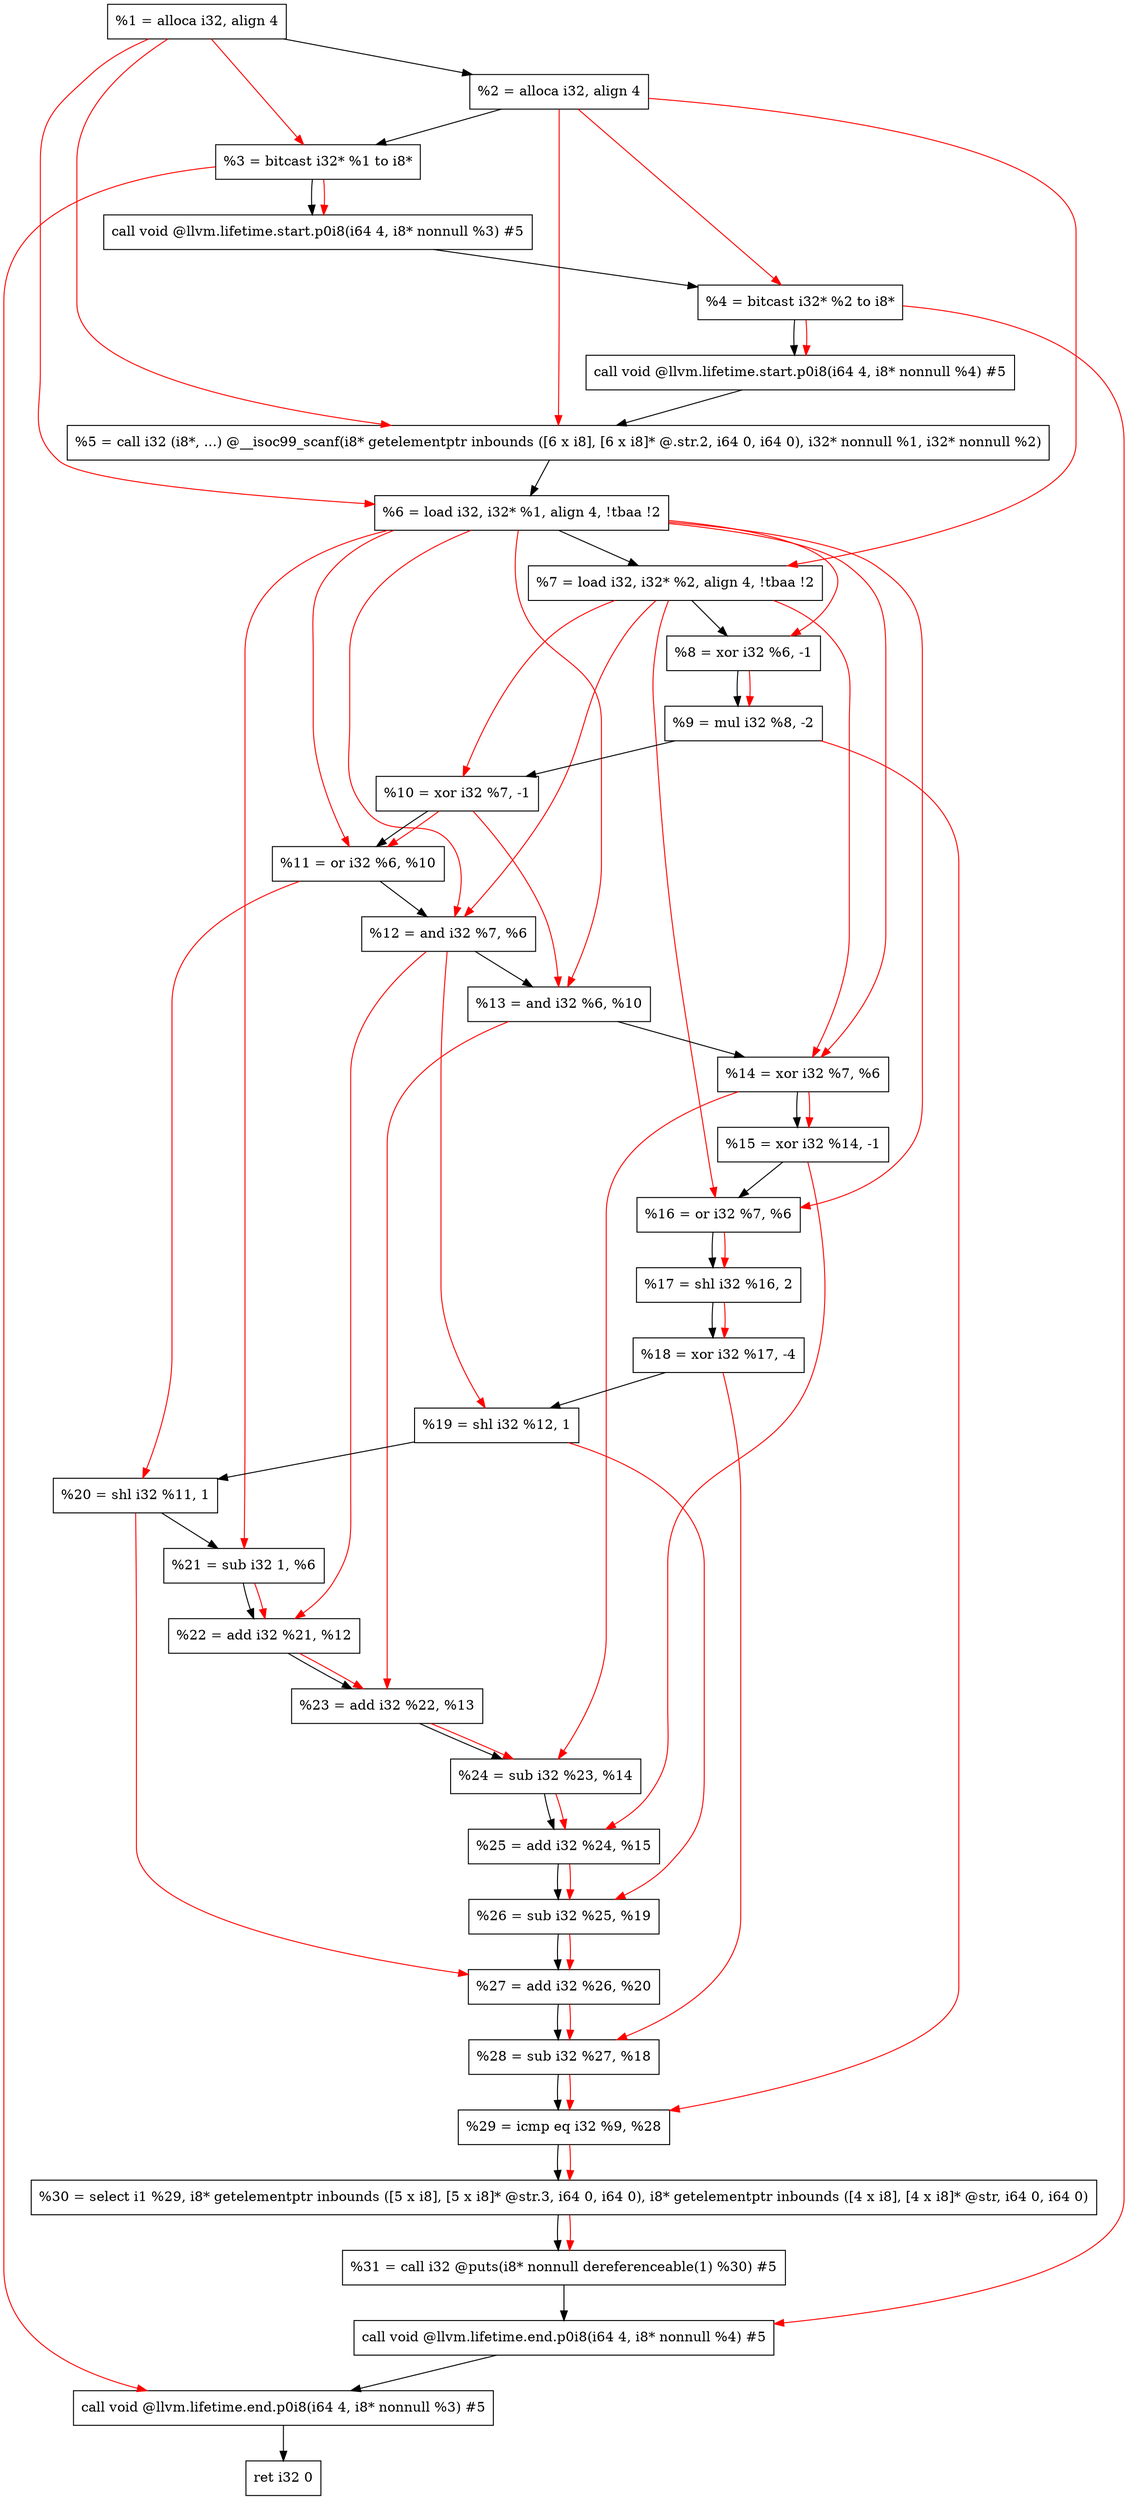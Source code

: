 digraph "DFG for'main' function" {
	Node0x12f6be8[shape=record, label="  %1 = alloca i32, align 4"];
	Node0x12f6c68[shape=record, label="  %2 = alloca i32, align 4"];
	Node0x12f6cf8[shape=record, label="  %3 = bitcast i32* %1 to i8*"];
	Node0x12f7158[shape=record, label="  call void @llvm.lifetime.start.p0i8(i64 4, i8* nonnull %3) #5"];
	Node0x12f7238[shape=record, label="  %4 = bitcast i32* %2 to i8*"];
	Node0x12f7358[shape=record, label="  call void @llvm.lifetime.start.p0i8(i64 4, i8* nonnull %4) #5"];
	Node0x12f7590[shape=record, label="  %5 = call i32 (i8*, ...) @__isoc99_scanf(i8* getelementptr inbounds ([6 x i8], [6 x i8]* @.str.2, i64 0, i64 0), i32* nonnull %1, i32* nonnull %2)"];
	Node0x12f7648[shape=record, label="  %6 = load i32, i32* %1, align 4, !tbaa !2"];
	Node0x12f85b8[shape=record, label="  %7 = load i32, i32* %2, align 4, !tbaa !2"];
	Node0x12f8c40[shape=record, label="  %8 = xor i32 %6, -1"];
	Node0x12f8cb0[shape=record, label="  %9 = mul i32 %8, -2"];
	Node0x12f8d20[shape=record, label="  %10 = xor i32 %7, -1"];
	Node0x12f8d90[shape=record, label="  %11 = or i32 %6, %10"];
	Node0x12f8e00[shape=record, label="  %12 = and i32 %7, %6"];
	Node0x12f8e70[shape=record, label="  %13 = and i32 %6, %10"];
	Node0x12f8ee0[shape=record, label="  %14 = xor i32 %7, %6"];
	Node0x12f8f50[shape=record, label="  %15 = xor i32 %14, -1"];
	Node0x12f8fc0[shape=record, label="  %16 = or i32 %7, %6"];
	Node0x12f9030[shape=record, label="  %17 = shl i32 %16, 2"];
	Node0x12f90a0[shape=record, label="  %18 = xor i32 %17, -4"];
	Node0x12f9110[shape=record, label="  %19 = shl i32 %12, 1"];
	Node0x12f9180[shape=record, label="  %20 = shl i32 %11, 1"];
	Node0x12f91f0[shape=record, label="  %21 = sub i32 1, %6"];
	Node0x12f9260[shape=record, label="  %22 = add i32 %21, %12"];
	Node0x12f92d0[shape=record, label="  %23 = add i32 %22, %13"];
	Node0x12f9340[shape=record, label="  %24 = sub i32 %23, %14"];
	Node0x12f93b0[shape=record, label="  %25 = add i32 %24, %15"];
	Node0x12f9420[shape=record, label="  %26 = sub i32 %25, %19"];
	Node0x12f9490[shape=record, label="  %27 = add i32 %26, %20"];
	Node0x12f9500[shape=record, label="  %28 = sub i32 %27, %18"];
	Node0x12f9570[shape=record, label="  %29 = icmp eq i32 %9, %28"];
	Node0x12979d8[shape=record, label="  %30 = select i1 %29, i8* getelementptr inbounds ([5 x i8], [5 x i8]* @str.3, i64 0, i64 0), i8* getelementptr inbounds ([4 x i8], [4 x i8]* @str, i64 0, i64 0)"];
	Node0x12f9600[shape=record, label="  %31 = call i32 @puts(i8* nonnull dereferenceable(1) %30) #5"];
	Node0x12f9858[shape=record, label="  call void @llvm.lifetime.end.p0i8(i64 4, i8* nonnull %4) #5"];
	Node0x12f99b8[shape=record, label="  call void @llvm.lifetime.end.p0i8(i64 4, i8* nonnull %3) #5"];
	Node0x12f9a78[shape=record, label="  ret i32 0"];
	Node0x12f6be8 -> Node0x12f6c68;
	Node0x12f6c68 -> Node0x12f6cf8;
	Node0x12f6cf8 -> Node0x12f7158;
	Node0x12f7158 -> Node0x12f7238;
	Node0x12f7238 -> Node0x12f7358;
	Node0x12f7358 -> Node0x12f7590;
	Node0x12f7590 -> Node0x12f7648;
	Node0x12f7648 -> Node0x12f85b8;
	Node0x12f85b8 -> Node0x12f8c40;
	Node0x12f8c40 -> Node0x12f8cb0;
	Node0x12f8cb0 -> Node0x12f8d20;
	Node0x12f8d20 -> Node0x12f8d90;
	Node0x12f8d90 -> Node0x12f8e00;
	Node0x12f8e00 -> Node0x12f8e70;
	Node0x12f8e70 -> Node0x12f8ee0;
	Node0x12f8ee0 -> Node0x12f8f50;
	Node0x12f8f50 -> Node0x12f8fc0;
	Node0x12f8fc0 -> Node0x12f9030;
	Node0x12f9030 -> Node0x12f90a0;
	Node0x12f90a0 -> Node0x12f9110;
	Node0x12f9110 -> Node0x12f9180;
	Node0x12f9180 -> Node0x12f91f0;
	Node0x12f91f0 -> Node0x12f9260;
	Node0x12f9260 -> Node0x12f92d0;
	Node0x12f92d0 -> Node0x12f9340;
	Node0x12f9340 -> Node0x12f93b0;
	Node0x12f93b0 -> Node0x12f9420;
	Node0x12f9420 -> Node0x12f9490;
	Node0x12f9490 -> Node0x12f9500;
	Node0x12f9500 -> Node0x12f9570;
	Node0x12f9570 -> Node0x12979d8;
	Node0x12979d8 -> Node0x12f9600;
	Node0x12f9600 -> Node0x12f9858;
	Node0x12f9858 -> Node0x12f99b8;
	Node0x12f99b8 -> Node0x12f9a78;
edge [color=red]
	Node0x12f6be8 -> Node0x12f6cf8;
	Node0x12f6cf8 -> Node0x12f7158;
	Node0x12f6c68 -> Node0x12f7238;
	Node0x12f7238 -> Node0x12f7358;
	Node0x12f6be8 -> Node0x12f7590;
	Node0x12f6c68 -> Node0x12f7590;
	Node0x12f6be8 -> Node0x12f7648;
	Node0x12f6c68 -> Node0x12f85b8;
	Node0x12f7648 -> Node0x12f8c40;
	Node0x12f8c40 -> Node0x12f8cb0;
	Node0x12f85b8 -> Node0x12f8d20;
	Node0x12f7648 -> Node0x12f8d90;
	Node0x12f8d20 -> Node0x12f8d90;
	Node0x12f85b8 -> Node0x12f8e00;
	Node0x12f7648 -> Node0x12f8e00;
	Node0x12f7648 -> Node0x12f8e70;
	Node0x12f8d20 -> Node0x12f8e70;
	Node0x12f85b8 -> Node0x12f8ee0;
	Node0x12f7648 -> Node0x12f8ee0;
	Node0x12f8ee0 -> Node0x12f8f50;
	Node0x12f85b8 -> Node0x12f8fc0;
	Node0x12f7648 -> Node0x12f8fc0;
	Node0x12f8fc0 -> Node0x12f9030;
	Node0x12f9030 -> Node0x12f90a0;
	Node0x12f8e00 -> Node0x12f9110;
	Node0x12f8d90 -> Node0x12f9180;
	Node0x12f7648 -> Node0x12f91f0;
	Node0x12f91f0 -> Node0x12f9260;
	Node0x12f8e00 -> Node0x12f9260;
	Node0x12f9260 -> Node0x12f92d0;
	Node0x12f8e70 -> Node0x12f92d0;
	Node0x12f92d0 -> Node0x12f9340;
	Node0x12f8ee0 -> Node0x12f9340;
	Node0x12f9340 -> Node0x12f93b0;
	Node0x12f8f50 -> Node0x12f93b0;
	Node0x12f93b0 -> Node0x12f9420;
	Node0x12f9110 -> Node0x12f9420;
	Node0x12f9420 -> Node0x12f9490;
	Node0x12f9180 -> Node0x12f9490;
	Node0x12f9490 -> Node0x12f9500;
	Node0x12f90a0 -> Node0x12f9500;
	Node0x12f8cb0 -> Node0x12f9570;
	Node0x12f9500 -> Node0x12f9570;
	Node0x12f9570 -> Node0x12979d8;
	Node0x12979d8 -> Node0x12f9600;
	Node0x12f7238 -> Node0x12f9858;
	Node0x12f6cf8 -> Node0x12f99b8;
}
